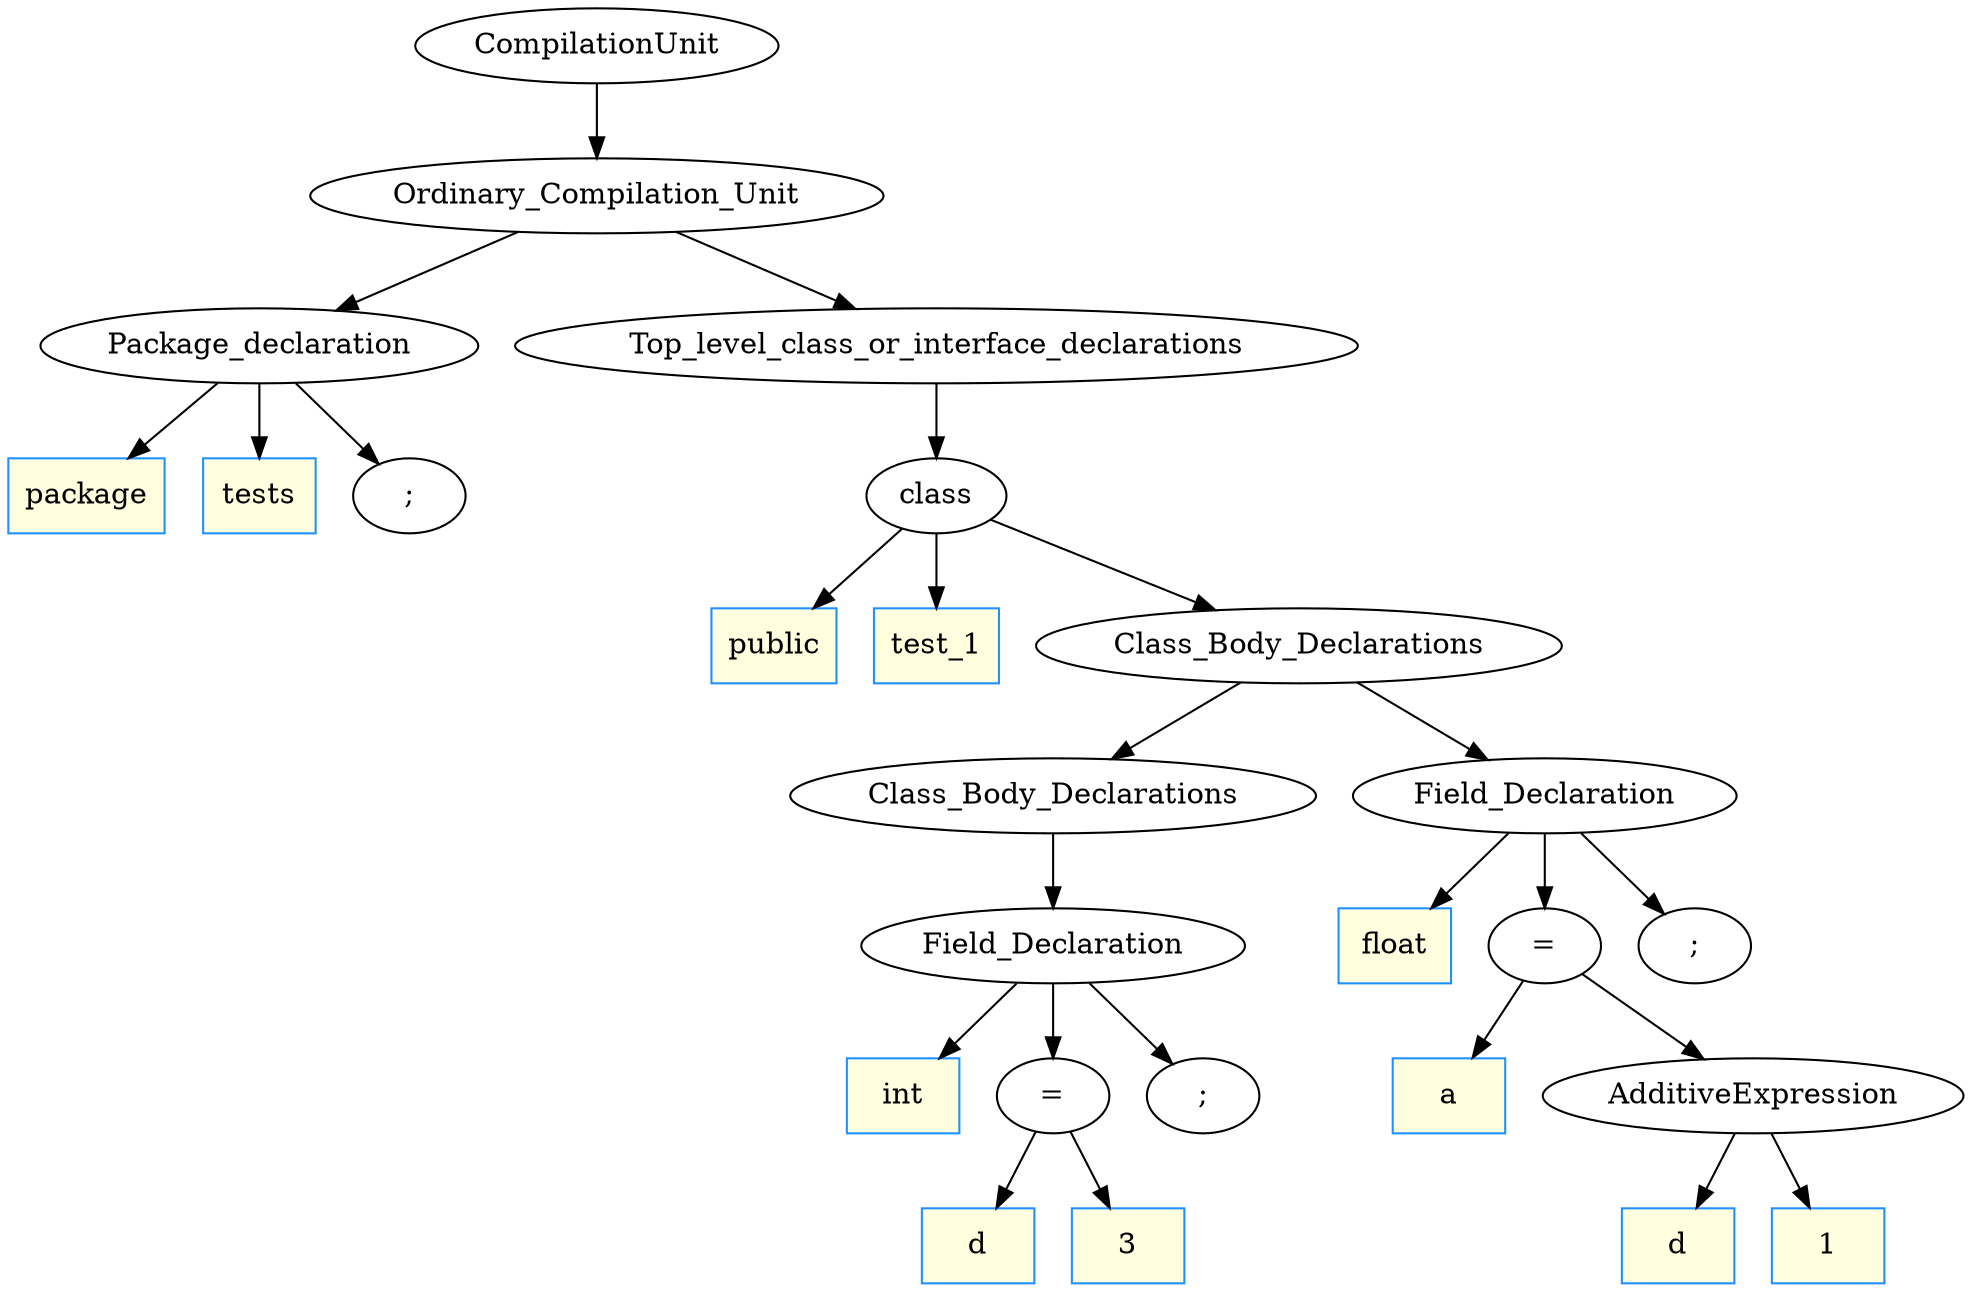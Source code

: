 digraph AST {
	ordering=out;
	1 [label="tests" shape=box style=filled color="dodgerblue" fillcolor="lightyellow"];
	2 [label="package" shape=box style=filled color="dodgerblue" fillcolor="lightyellow"];
	4 [label=";"];
	3 [label="Package_declaration"];
	3 -> 2;
	3 -> 1;
	3 -> 4;
	5 [label="public" shape=box style=filled color="dodgerblue" fillcolor="lightyellow"];
	6 [label="test_1" shape=box style=filled color="dodgerblue" fillcolor="lightyellow"];
	7 [label="int" shape=box style=filled color="dodgerblue" fillcolor="lightyellow"];
	8 [label="d" shape=box style=filled color="dodgerblue" fillcolor="lightyellow"];
	9 [label="3" shape=box style=filled color="dodgerblue" fillcolor="lightyellow"];
	10 [label="="];
	10 -> 8;
	10 -> 9;
	12 [label=";"];
	11 [label="Field_Declaration"];
	11 -> 7;
	11 -> 10;
	11 -> 12;
	13 [label="Class_Body_Declarations"];
	13 -> 11;
	14 [label="float" shape=box style=filled color="dodgerblue" fillcolor="lightyellow"];
	15 [label="a" shape=box style=filled color="dodgerblue" fillcolor="lightyellow"];
	16 [label="d" shape=box style=filled color="dodgerblue" fillcolor="lightyellow"];
	17 [label="1" shape=box style=filled color="dodgerblue" fillcolor="lightyellow"];
	18 [label="AdditiveExpression"];
	18 -> 16;
	18 -> 17;
	19 [label="="];
	19 -> 15;
	19 -> 18;
	21 [label=";"];
	20 [label="Field_Declaration"];
	20 -> 14;
	20 -> 19;
	20 -> 21;
	22 [label="Class_Body_Declarations"];
	22 -> 13;
	22 -> 20;
	23 [label="class"];
	23 -> 5;
	23 -> 6;
	23 -> 22;
	24 [label="Top_level_class_or_interface_declarations"];
	24 -> 23;
	25 [label="Ordinary_Compilation_Unit"];
	25 -> 3;
	25 -> 24;
	26 [label="CompilationUnit"];
	26 -> 25;
}
